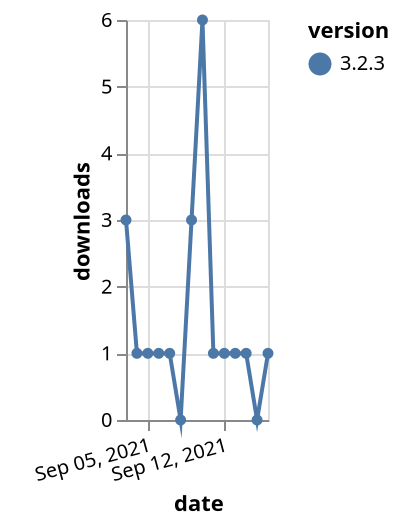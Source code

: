 {"$schema": "https://vega.github.io/schema/vega-lite/v5.json", "description": "A simple bar chart with embedded data.", "data": {"values": [{"date": "2021-09-03", "total": 518, "delta": 3, "version": "3.2.3"}, {"date": "2021-09-04", "total": 519, "delta": 1, "version": "3.2.3"}, {"date": "2021-09-05", "total": 520, "delta": 1, "version": "3.2.3"}, {"date": "2021-09-06", "total": 521, "delta": 1, "version": "3.2.3"}, {"date": "2021-09-07", "total": 522, "delta": 1, "version": "3.2.3"}, {"date": "2021-09-08", "total": 522, "delta": 0, "version": "3.2.3"}, {"date": "2021-09-09", "total": 525, "delta": 3, "version": "3.2.3"}, {"date": "2021-09-10", "total": 531, "delta": 6, "version": "3.2.3"}, {"date": "2021-09-11", "total": 532, "delta": 1, "version": "3.2.3"}, {"date": "2021-09-12", "total": 533, "delta": 1, "version": "3.2.3"}, {"date": "2021-09-13", "total": 534, "delta": 1, "version": "3.2.3"}, {"date": "2021-09-14", "total": 535, "delta": 1, "version": "3.2.3"}, {"date": "2021-09-15", "total": 535, "delta": 0, "version": "3.2.3"}, {"date": "2021-09-16", "total": 536, "delta": 1, "version": "3.2.3"}]}, "width": "container", "mark": {"type": "line", "point": {"filled": true}}, "encoding": {"x": {"field": "date", "type": "temporal", "timeUnit": "yearmonthdate", "title": "date", "axis": {"labelAngle": -15}}, "y": {"field": "delta", "type": "quantitative", "title": "downloads"}, "color": {"field": "version", "type": "nominal"}, "tooltip": {"field": "delta"}}}